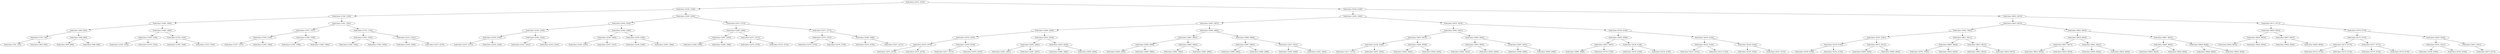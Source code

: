 digraph G{
784920776 [label="Node{data=[2472, 2472]}"]
784920776 -> 232422160
232422160 [label="Node{data=[2336, 2336]}"]
232422160 -> 1182035052
1182035052 [label="Node{data=[1536, 1536]}"]
1182035052 -> 460188405
460188405 [label="Node{data=[1006, 1006]}"]
460188405 -> 1917458400
1917458400 [label="Node{data=[863, 863]}"]
1917458400 -> 739696706
739696706 [label="Node{data=[726, 726]}"]
739696706 -> 1231355552
1231355552 [label="Node{data=[702, 702]}"]
739696706 -> 1026199355
1026199355 [label="Node{data=[854, 854]}"]
1917458400 -> 536701545
536701545 [label="Node{data=[968, 968]}"]
536701545 -> 74616100
74616100 [label="Node{data=[909, 909]}"]
536701545 -> 1787687668
1787687668 [label="Node{data=[986, 986]}"]
460188405 -> 62385097
62385097 [label="Node{data=[1498, 1498]}"]
62385097 -> 2012051444
2012051444 [label="Node{data=[1438, 1438]}"]
2012051444 -> 1743179648
1743179648 [label="Node{data=[1054, 1054]}"]
2012051444 -> 1652132826
1652132826 [label="Node{data=[1476, 1476]}"]
62385097 -> 1588387327
1588387327 [label="Node{data=[1534, 1534]}"]
1588387327 -> 1122124553
1122124553 [label="Node{data=[1508, 1508]}"]
1588387327 -> 321457690
321457690 [label="Node{data=[1535, 1535]}"]
1182035052 -> 1025532158
1025532158 [label="Node{data=[1561, 1561]}"]
1025532158 -> 98242944
98242944 [label="Node{data=[1557, 1557]}"]
98242944 -> 1441914937
1441914937 [label="Node{data=[1538, 1538]}"]
1441914937 -> 242449731
242449731 [label="Node{data=[1537, 1537]}"]
1441914937 -> 820693987
820693987 [label="Node{data=[1556, 1556]}"]
98242944 -> 1835047791
1835047791 [label="Node{data=[1559, 1559]}"]
1835047791 -> 936005330
936005330 [label="Node{data=[1558, 1558]}"]
1835047791 -> 583447565
583447565 [label="Node{data=[1560, 1560]}"]
1025532158 -> 1150666341
1150666341 [label="Node{data=[1735, 1735]}"]
1150666341 -> 759666299
759666299 [label="Node{data=[1563, 1563]}"]
759666299 -> 1218376159
1218376159 [label="Node{data=[1562, 1562]}"]
759666299 -> 1601126941
1601126941 [label="Node{data=[1564, 1564]}"]
1150666341 -> 891490683
891490683 [label="Node{data=[2101, 2101]}"]
891490683 -> 617000426
617000426 [label="Node{data=[1938, 1938]}"]
891490683 -> 459911332
459911332 [label="Node{data=[2275, 2275]}"]
232422160 -> 1051948670
1051948670 [label="Node{data=[2365, 2365]}"]
1051948670 -> 322310170
322310170 [label="Node{data=[2344, 2344]}"]
322310170 -> 42878571
42878571 [label="Node{data=[2340, 2340]}"]
42878571 -> 1421097486
1421097486 [label="Node{data=[2338, 2338]}"]
1421097486 -> 1896982112
1896982112 [label="Node{data=[2337, 2337]}"]
1421097486 -> 1376050840
1376050840 [label="Node{data=[2339, 2339]}"]
42878571 -> 583624621
583624621 [label="Node{data=[2342, 2342]}"]
583624621 -> 1473797552
1473797552 [label="Node{data=[2341, 2341]}"]
583624621 -> 721863565
721863565 [label="Node{data=[2343, 2343]}"]
322310170 -> 1593976939
1593976939 [label="Node{data=[2348, 2348]}"]
1593976939 -> 908052521
908052521 [label="Node{data=[2346, 2346]}"]
908052521 -> 591341191
591341191 [label="Node{data=[2345, 2345]}"]
908052521 -> 1043895238
1043895238 [label="Node{data=[2347, 2347]}"]
1593976939 -> 1891083546
1891083546 [label="Node{data=[2350, 2350]}"]
1891083546 -> 941712805
941712805 [label="Node{data=[2349, 2349]}"]
1891083546 -> 1659926328
1659926328 [label="Node{data=[2364, 2364]}"]
1051948670 -> 413953539
413953539 [label="Node{data=[2373, 2373]}"]
413953539 -> 1434355577
1434355577 [label="Node{data=[2369, 2369]}"]
1434355577 -> 1715588158
1715588158 [label="Node{data=[2367, 2367]}"]
1715588158 -> 124337785
124337785 [label="Node{data=[2366, 2366]}"]
1715588158 -> 2093913313
2093913313 [label="Node{data=[2368, 2368]}"]
1434355577 -> 1563070798
1563070798 [label="Node{data=[2371, 2371]}"]
1563070798 -> 895653609
895653609 [label="Node{data=[2370, 2370]}"]
1563070798 -> 2075585738
2075585738 [label="Node{data=[2372, 2372]}"]
413953539 -> 1943471809
1943471809 [label="Node{data=[2377, 2377]}"]
1943471809 -> 2063489300
2063489300 [label="Node{data=[2375, 2375]}"]
2063489300 -> 1535794556
1535794556 [label="Node{data=[2374, 2374]}"]
2063489300 -> 387328635
387328635 [label="Node{data=[2376, 2376]}"]
1943471809 -> 1555879766
1555879766 [label="Node{data=[2396, 2396]}"]
1555879766 -> 1409418028
1409418028 [label="Node{data=[2378, 2378]}"]
1555879766 -> 1575671149
1575671149 [label="Node{data=[2471, 2471]}"]
784920776 -> 2072607065
2072607065 [label="Node{data=[6148, 6148]}"]
2072607065 -> 1102382873
1102382873 [label="Node{data=[3294, 3294]}"]
1102382873 -> 99247968
99247968 [label="Node{data=[2857, 2857]}"]
99247968 -> 237013773
237013773 [label="Node{data=[2480, 2480]}"]
237013773 -> 1054046241
1054046241 [label="Node{data=[2476, 2476]}"]
1054046241 -> 1463233837
1463233837 [label="Node{data=[2474, 2474]}"]
1463233837 -> 19956172
19956172 [label="Node{data=[2473, 2473]}"]
1463233837 -> 188881412
188881412 [label="Node{data=[2475, 2475]}"]
1054046241 -> 779450685
779450685 [label="Node{data=[2478, 2478]}"]
779450685 -> 1078290331
1078290331 [label="Node{data=[2477, 2477]}"]
779450685 -> 1174319294
1174319294 [label="Node{data=[2479, 2479]}"]
237013773 -> 1584857151
1584857151 [label="Node{data=[2610, 2610]}"]
1584857151 -> 1531852381
1531852381 [label="Node{data=[2482, 2482]}"]
1531852381 -> 811399952
811399952 [label="Node{data=[2481, 2481]}"]
1531852381 -> 1558245
1558245 [label="Node{data=[2497, 2497]}"]
1584857151 -> 1711753248
1711753248 [label="Node{data=[2818, 2818]}"]
1711753248 -> 1288791651
1288791651 [label="Node{data=[2666, 2666]}"]
1711753248 -> 461541522
461541522 [label="Node{data=[2856, 2856]}"]
99247968 -> 622611945
622611945 [label="Node{data=[2865, 2865]}"]
622611945 -> 2030454562
2030454562 [label="Node{data=[2861, 2861]}"]
2030454562 -> 1042535455
1042535455 [label="Node{data=[2859, 2859]}"]
1042535455 -> 833275209
833275209 [label="Node{data=[2858, 2858]}"]
1042535455 -> 1981724048
1981724048 [label="Node{data=[2860, 2860]}"]
2030454562 -> 1030406950
1030406950 [label="Node{data=[2863, 2863]}"]
1030406950 -> 491355064
491355064 [label="Node{data=[2862, 2862]}"]
1030406950 -> 2058253781
2058253781 [label="Node{data=[2864, 2864]}"]
622611945 -> 2032139557
2032139557 [label="Node{data=[2869, 2869]}"]
2032139557 -> 310866643
310866643 [label="Node{data=[2867, 2867]}"]
310866643 -> 1145393024
1145393024 [label="Node{data=[2866, 2866]}"]
310866643 -> 1296861696
1296861696 [label="Node{data=[2868, 2868]}"]
2032139557 -> 1262268505
1262268505 [label="Node{data=[3257, 3257]}"]
1262268505 -> 1652834823
1652834823 [label="Node{data=[3046, 3046]}"]
1262268505 -> 206776472
206776472 [label="Node{data=[3263, 3263]}"]
1102382873 -> 635879320
635879320 [label="Node{data=[4974, 4974]}"]
635879320 -> 200699141
200699141 [label="Node{data=[4941, 4941]}"]
200699141 -> 1268941318
1268941318 [label="Node{data=[4872, 4872]}"]
1268941318 -> 1579181058
1579181058 [label="Node{data=[4148, 4148]}"]
1579181058 -> 1319766561
1319766561 [label="Node{data=[4117, 4117]}"]
1579181058 -> 1988937908
1988937908 [label="Node{data=[4205, 4205]}"]
1268941318 -> 702662353
702662353 [label="Node{data=[4939, 4939]}"]
702662353 -> 1958520731
1958520731 [label="Node{data=[4920, 4920]}"]
702662353 -> 1792622639
1792622639 [label="Node{data=[4940, 4940]}"]
200699141 -> 2046880936
2046880936 [label="Node{data=[4945, 4945]}"]
2046880936 -> 1567652471
1567652471 [label="Node{data=[4943, 4943]}"]
1567652471 -> 1289854525
1289854525 [label="Node{data=[4942, 4942]}"]
1567652471 -> 1821992886
1821992886 [label="Node{data=[4944, 4944]}"]
2046880936 -> 293708577
293708577 [label="Node{data=[4947, 4947]}"]
293708577 -> 1333575844
1333575844 [label="Node{data=[4946, 4946]}"]
293708577 -> 262975232
262975232 [label="Node{data=[4948, 4948]}"]
635879320 -> 682610068
682610068 [label="Node{data=[6140, 6140]}"]
682610068 -> 875297547
875297547 [label="Node{data=[5950, 5950]}"]
875297547 -> 503014602
503014602 [label="Node{data=[5007, 5007]}"]
503014602 -> 2009402586
2009402586 [label="Node{data=[4988, 4988]}"]
503014602 -> 558935259
558935259 [label="Node{data=[5736, 5736]}"]
875297547 -> 1254684761
1254684761 [label="Node{data=[6138, 6138]}"]
1254684761 -> 206772478
206772478 [label="Node{data=[6109, 6109]}"]
1254684761 -> 1404003954
1404003954 [label="Node{data=[6139, 6139]}"]
682610068 -> 2000498344
2000498344 [label="Node{data=[6144, 6144]}"]
2000498344 -> 2050624038
2050624038 [label="Node{data=[6142, 6142]}"]
2050624038 -> 1849321847
1849321847 [label="Node{data=[6141, 6141]}"]
2050624038 -> 1183714868
1183714868 [label="Node{data=[6143, 6143]}"]
2000498344 -> 1490559011
1490559011 [label="Node{data=[6146, 6146]}"]
1490559011 -> 1922660900
1922660900 [label="Node{data=[6145, 6145]}"]
1490559011 -> 1331025105
1331025105 [label="Node{data=[6147, 6147]}"]
2072607065 -> 2040306849
2040306849 [label="Node{data=[8831, 8831]}"]
2040306849 -> 1625055881
1625055881 [label="Node{data=[8815, 8815]}"]
1625055881 -> 1496153324
1496153324 [label="Node{data=[7892, 7892]}"]
1496153324 -> 952092740
952092740 [label="Node{data=[6181, 6181]}"]
952092740 -> 635122278
635122278 [label="Node{data=[6150, 6150]}"]
635122278 -> 647021694
647021694 [label="Node{data=[6149, 6149]}"]
635122278 -> 350754396
350754396 [label="Node{data=[6152, 6152]}"]
952092740 -> 1381175661
1381175661 [label="Node{data=[6513, 6513]}"]
1381175661 -> 778518851
778518851 [label="Node{data=[6490, 6490]}"]
1381175661 -> 242537413
242537413 [label="Node{data=[6604, 6604]}"]
1496153324 -> 1526365857
1526365857 [label="Node{data=[8811, 8811]}"]
1526365857 -> 275301610
275301610 [label="Node{data=[8804, 8804]}"]
275301610 -> 76669693
76669693 [label="Node{data=[8763, 8763]}"]
275301610 -> 752087889
752087889 [label="Node{data=[8810, 8810]}"]
1526365857 -> 634756892
634756892 [label="Node{data=[8813, 8813]}"]
634756892 -> 1934381272
1934381272 [label="Node{data=[8812, 8812]}"]
634756892 -> 2017579590
2017579590 [label="Node{data=[8814, 8814]}"]
1625055881 -> 1262223204
1262223204 [label="Node{data=[8823, 8823]}"]
1262223204 -> 1109374048
1109374048 [label="Node{data=[8819, 8819]}"]
1109374048 -> 1405417067
1405417067 [label="Node{data=[8817, 8817]}"]
1405417067 -> 635559351
635559351 [label="Node{data=[8816, 8816]}"]
1405417067 -> 825607856
825607856 [label="Node{data=[8818, 8818]}"]
1109374048 -> 246859842
246859842 [label="Node{data=[8821, 8821]}"]
246859842 -> 2050297937
2050297937 [label="Node{data=[8820, 8820]}"]
246859842 -> 1360160453
1360160453 [label="Node{data=[8822, 8822]}"]
1262223204 -> 1317878289
1317878289 [label="Node{data=[8827, 8827]}"]
1317878289 -> 1992367962
1992367962 [label="Node{data=[8825, 8825]}"]
1992367962 -> 606350923
606350923 [label="Node{data=[8824, 8824]}"]
1992367962 -> 1715621956
1715621956 [label="Node{data=[8826, 8826]}"]
1317878289 -> 1094230831
1094230831 [label="Node{data=[8829, 8829]}"]
1094230831 -> 1073565597
1073565597 [label="Node{data=[8828, 8828]}"]
1094230831 -> 976119903
976119903 [label="Node{data=[8830, 8830]}"]
2040306849 -> 1310379822
1310379822 [label="Node{data=[9171, 9171]}"]
1310379822 -> 1245658137
1245658137 [label="Node{data=[8835, 8835]}"]
1245658137 -> 527111012
527111012 [label="Node{data=[8833, 8833]}"]
527111012 -> 1456405574
1456405574 [label="Node{data=[8832, 8832]}"]
527111012 -> 1312107022
1312107022 [label="Node{data=[8834, 8834]}"]
1245658137 -> 2102990885
2102990885 [label="Node{data=[8837, 8837]}"]
2102990885 -> 980341977
980341977 [label="Node{data=[8836, 8836]}"]
2102990885 -> 459481886
459481886 [label="Node{data=[8838, 8838]}"]
1310379822 -> 2086735654
2086735654 [label="Node{data=[9179, 9179]}"]
2086735654 -> 1229764799
1229764799 [label="Node{data=[9175, 9175]}"]
1229764799 -> 88630611
88630611 [label="Node{data=[9173, 9173]}"]
88630611 -> 129097015
129097015 [label="Node{data=[9172, 9172]}"]
88630611 -> 1935538904
1935538904 [label="Node{data=[9174, 9174]}"]
1229764799 -> 1610100044
1610100044 [label="Node{data=[9177, 9177]}"]
1610100044 -> 425503005
425503005 [label="Node{data=[9176, 9176]}"]
1610100044 -> 277714788
277714788 [label="Node{data=[9178, 9178]}"]
2086735654 -> 203043991
203043991 [label="Node{data=[9225, 9225]}"]
203043991 -> 311884309
311884309 [label="Node{data=[9181, 9181]}"]
311884309 -> 1853799707
1853799707 [label="Node{data=[9180, 9180]}"]
311884309 -> 313798919
313798919 [label="Node{data=[9182, 9182]}"]
203043991 -> 1331106122
1331106122 [label="Node{data=[9241, 9241]}"]
1331106122 -> 1781800167
1781800167 [label="Node{data=[9273, 9273]}"]
}
